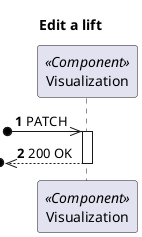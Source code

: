 @startuml
'https://plantuml.com/sequence-diagram

autonumber
skinparam packageStyle rect

title Edit a lift

participant "Visualization" as MD <<Component>>

?o->> MD : PATCH

activate MD
?o<<--- MD : 200 OK
deactivate MD
@enduml
